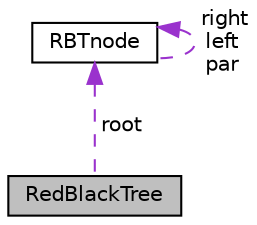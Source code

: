 digraph "RedBlackTree"
{
  edge [fontname="Helvetica",fontsize="10",labelfontname="Helvetica",labelfontsize="10"];
  node [fontname="Helvetica",fontsize="10",shape=record];
  Node1 [label="RedBlackTree",height=0.2,width=0.4,color="black", fillcolor="grey75", style="filled", fontcolor="black"];
  Node2 -> Node1 [dir="back",color="darkorchid3",fontsize="10",style="dashed",label=" root" ,fontname="Helvetica"];
  Node2 [label="RBTnode",height=0.2,width=0.4,color="black", fillcolor="white", style="filled",URL="$classRBTnode.html"];
  Node2 -> Node2 [dir="back",color="darkorchid3",fontsize="10",style="dashed",label=" right\nleft\npar" ,fontname="Helvetica"];
}
